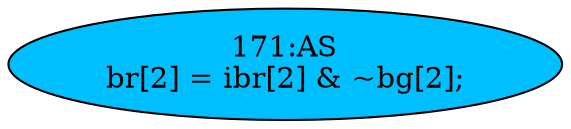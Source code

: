 strict digraph "" {
	node [label="\N"];
	"171:AS"	 [ast="<pyverilog.vparser.ast.Assign object at 0x7f5d276e8350>",
		def_var="['br']",
		fillcolor=deepskyblue,
		label="171:AS
br[2] = ibr[2] & ~bg[2];",
		statements="[]",
		style=filled,
		typ=Assign,
		use_var="['ibr', 'bg']"];
}
